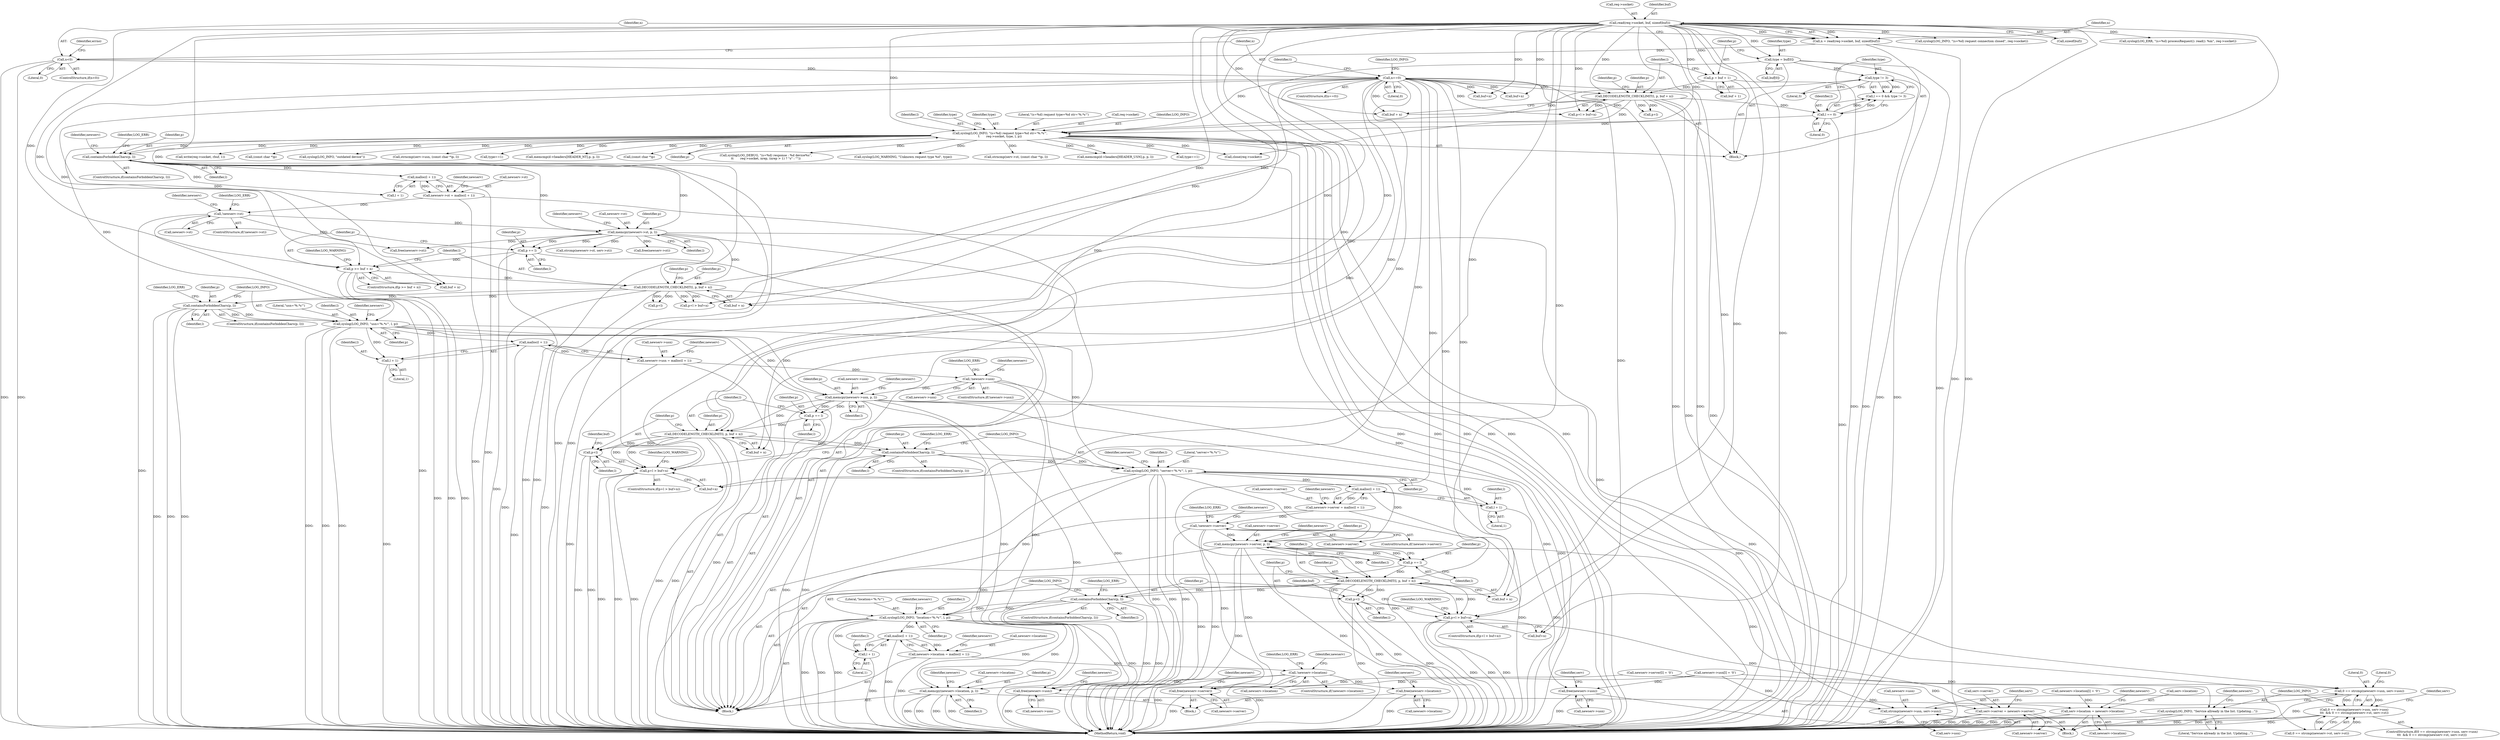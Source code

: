 digraph "0_miniupnp_140ee8d2204b383279f854802b27bdb41c1d5d1a@API" {
"1000737" [label="(Call,syslog(LOG_INFO, \"usn='%.*s'\", l, p))"];
"1000236" [label="(Call,syslog(LOG_INFO, \"(s=%d) request type=%d str='%.*s'\",\n\t       req->socket, type, l, p))"];
"1000146" [label="(Call,read(req->socket, buf, sizeof(buf)))"];
"1000194" [label="(Call,type = buf[0])"];
"1000228" [label="(Call,type != 3)"];
"1000225" [label="(Call,l == 0)"];
"1000204" [label="(Call,DECODELENGTH_CHECKLIMIT(l, p, buf + n))"];
"1000199" [label="(Call,p = buf + 1)"];
"1000179" [label="(Call,n==0)"];
"1000154" [label="(Call,n<0)"];
"1000144" [label="(Call,n = read(req->socket, buf, sizeof(buf)))"];
"1000729" [label="(Call,containsForbiddenChars(p, l))"];
"1000709" [label="(Call,DECODELENGTH_CHECKLIMIT(l, p, buf + n))"];
"1000682" [label="(Call,memcpy(newserv->st, p, l))"];
"1000673" [label="(Call,!newserv->st)"];
"1000664" [label="(Call,newserv->st = malloc(l + 1))"];
"1000668" [label="(Call,malloc(l + 1))"];
"1000656" [label="(Call,containsForbiddenChars(p, l))"];
"1000699" [label="(Call,p >= buf + n)"];
"1000695" [label="(Call,p += l)"];
"1000746" [label="(Call,malloc(l + 1))"];
"1000742" [label="(Call,newserv->usn = malloc(l + 1))"];
"1000751" [label="(Call,!newserv->usn)"];
"1000760" [label="(Call,memcpy(newserv->usn, p, l))"];
"1000773" [label="(Call,p += l)"];
"1000776" [label="(Call,DECODELENGTH_CHECKLIMIT(l, p, buf + n))"];
"1000783" [label="(Call,p+l > buf+n)"];
"1000784" [label="(Call,p+l)"];
"1000796" [label="(Call,containsForbiddenChars(p, l))"];
"1000804" [label="(Call,syslog(LOG_INFO, \"server='%.*s'\", l, p))"];
"1000813" [label="(Call,malloc(l + 1))"];
"1000809" [label="(Call,newserv->server = malloc(l + 1))"];
"1000818" [label="(Call,!newserv->server)"];
"1000827" [label="(Call,memcpy(newserv->server, p, l))"];
"1000840" [label="(Call,p += l)"];
"1000843" [label="(Call,DECODELENGTH_CHECKLIMIT(l, p, buf + n))"];
"1000850" [label="(Call,p+l > buf+n)"];
"1000851" [label="(Call,p+l)"];
"1000863" [label="(Call,containsForbiddenChars(p, l))"];
"1000871" [label="(Call,syslog(LOG_INFO, \"location='%.*s'\", l, p))"];
"1000880" [label="(Call,malloc(l + 1))"];
"1000876" [label="(Call,newserv->location = malloc(l + 1))"];
"1000885" [label="(Call,!newserv->location)"];
"1000894" [label="(Call,memcpy(newserv->location, p, l))"];
"1000969" [label="(Call,serv->location = newserv->location)"];
"1001035" [label="(Call,free(newserv->location))"];
"1000881" [label="(Call,l + 1)"];
"1000943" [label="(Call,syslog(LOG_INFO, \"Service allready in the list. Updating...\"))"];
"1000958" [label="(Call,serv->server = newserv->server)"];
"1001031" [label="(Call,free(newserv->server))"];
"1000814" [label="(Call,l + 1)"];
"1000924" [label="(Call,0 == strcmp(newserv->usn, serv->usn))"];
"1000923" [label="(Call,0 == strcmp(newserv->usn, serv->usn)\n\t\t\t  && 0 == strcmp(newserv->st, serv->st))"];
"1000926" [label="(Call,strcmp(newserv->usn, serv->usn))"];
"1000950" [label="(Call,free(newserv->usn))"];
"1001027" [label="(Call,free(newserv->usn))"];
"1000747" [label="(Call,l + 1)"];
"1000786" [label="(Identifier,l)"];
"1000224" [label="(Call,l == 0 && type != 3)"];
"1000204" [label="(Call,DECODELENGTH_CHECKLIMIT(l, p, buf + n))"];
"1000227" [label="(Literal,0)"];
"1000748" [label="(Identifier,l)"];
"1000827" [label="(Call,memcpy(newserv->server, p, l))"];
"1000226" [label="(Identifier,l)"];
"1000872" [label="(Identifier,LOG_INFO)"];
"1000668" [label="(Call,malloc(l + 1))"];
"1000926" [label="(Call,strcmp(newserv->usn, serv->usn))"];
"1000744" [label="(Identifier,newserv)"];
"1000967" [label="(Identifier,serv)"];
"1000706" [label="(Identifier,LOG_WARNING)"];
"1000810" [label="(Call,newserv->server)"];
"1001031" [label="(Call,free(newserv->server))"];
"1000881" [label="(Call,l + 1)"];
"1000959" [label="(Call,serv->server)"];
"1000760" [label="(Call,memcpy(newserv->usn, p, l))"];
"1001027" [label="(Call,free(newserv->usn))"];
"1000806" [label="(Literal,\"server='%.*s'\")"];
"1000757" [label="(Identifier,LOG_ERR)"];
"1000731" [label="(Identifier,l)"];
"1000970" [label="(Call,serv->location)"];
"1000958" [label="(Call,serv->server = newserv->server)"];
"1000738" [label="(Identifier,LOG_INFO)"];
"1000956" [label="(Identifier,serv)"];
"1000804" [label="(Call,syslog(LOG_INFO, \"server='%.*s'\", l, p))"];
"1000841" [label="(Identifier,p)"];
"1000854" [label="(Call,buf+n)"];
"1000815" [label="(Identifier,l)"];
"1000183" [label="(Call,syslog(LOG_INFO, \"(s=%d) request connection closed\", req->socket))"];
"1000948" [label="(Identifier,newserv)"];
"1000510" [label="(Call,type==1)"];
"1001003" [label="(Call,write(req->socket, rbuf, 1))"];
"1000805" [label="(Identifier,LOG_INFO)"];
"1000739" [label="(Literal,\"usn='%.*s'\")"];
"1000201" [label="(Call,buf + 1)"];
"1000710" [label="(Identifier,l)"];
"1000875" [label="(Identifier,p)"];
"1000962" [label="(Call,newserv->server)"];
"1000213" [label="(Identifier,p)"];
"1000675" [label="(Identifier,newserv)"];
"1000782" [label="(ControlStructure,if(p+l > buf+n))"];
"1000927" [label="(Call,newserv->usn)"];
"1000747" [label="(Call,l + 1)"];
"1000849" [label="(ControlStructure,if(p+l > buf+n))"];
"1000519" [label="(Call,(const char *)p)"];
"1000873" [label="(Literal,\"location='%.*s'\")"];
"1000900" [label="(Call,newserv->location[l] = '\0')"];
"1000180" [label="(Identifier,n)"];
"1000876" [label="(Call,newserv->location = malloc(l + 1))"];
"1000880" [label="(Call,malloc(l + 1))"];
"1000691" [label="(Identifier,newserv)"];
"1000225" [label="(Call,l == 0)"];
"1000824" [label="(Identifier,LOG_ERR)"];
"1000664" [label="(Call,newserv->st = malloc(l + 1))"];
"1000683" [label="(Call,newserv->st)"];
"1000836" [label="(Identifier,newserv)"];
"1000246" [label="(Identifier,type)"];
"1000179" [label="(Call,n==0)"];
"1000818" [label="(Call,!newserv->server)"];
"1000181" [label="(Literal,0)"];
"1000743" [label="(Call,newserv->usn)"];
"1000973" [label="(Call,newserv->location)"];
"1000935" [label="(Call,strcmp(newserv->st, serv->st))"];
"1000199" [label="(Call,p = buf + 1)"];
"1001023" [label="(Call,free(newserv->st))"];
"1000751" [label="(Call,!newserv->usn)"];
"1000813" [label="(Call,malloc(l + 1))"];
"1000700" [label="(Identifier,p)"];
"1000819" [label="(Call,newserv->server)"];
"1000116" [label="(Block,)"];
"1000752" [label="(Call,newserv->usn)"];
"1000679" [label="(Identifier,LOG_ERR)"];
"1000734" [label="(Identifier,LOG_ERR)"];
"1000878" [label="(Identifier,newserv)"];
"1000194" [label="(Call,type = buf[0])"];
"1000969" [label="(Call,serv->location = newserv->location)"];
"1000669" [label="(Call,l + 1)"];
"1000950" [label="(Call,free(newserv->usn))"];
"1000740" [label="(Identifier,l)"];
"1000682" [label="(Call,memcpy(newserv->st, p, l))"];
"1000769" [label="(Identifier,newserv)"];
"1000265" [label="(Call,syslog(LOG_INFO, \"outdated device\"))"];
"1000784" [label="(Call,p+l)"];
"1000885" [label="(Call,!newserv->location)"];
"1000816" [label="(Literal,1)"];
"1000850" [label="(Call,p+l > buf+n)"];
"1000859" [label="(Identifier,LOG_WARNING)"];
"1000832" [label="(Identifier,l)"];
"1000788" [label="(Identifier,buf)"];
"1000811" [label="(Identifier,newserv)"];
"1000884" [label="(ControlStructure,if(!newserv->location))"];
"1000829" [label="(Identifier,newserv)"];
"1000212" [label="(Call,p+l)"];
"1000230" [label="(Literal,3)"];
"1000191" [label="(Identifier,t)"];
"1000699" [label="(Call,p >= buf + n)"];
"1000943" [label="(Call,syslog(LOG_INFO, \"Service allready in the list. Updating...\"))"];
"1000922" [label="(ControlStructure,if(0 == strcmp(newserv->usn, serv->usn)\n\t\t\t  && 0 == strcmp(newserv->st, serv->st)))"];
"1000899" [label="(Identifier,l)"];
"1000930" [label="(Call,serv->usn)"];
"1001055" [label="(MethodReturn,void)"];
"1000144" [label="(Call,n = read(req->socket, buf, sizeof(buf)))"];
"1000229" [label="(Identifier,type)"];
"1000792" [label="(Identifier,LOG_WARNING)"];
"1000672" [label="(ControlStructure,if(!newserv->st))"];
"1000764" [label="(Identifier,p)"];
"1000831" [label="(Identifier,p)"];
"1000741" [label="(Identifier,p)"];
"1000242" [label="(Identifier,type)"];
"1000774" [label="(Identifier,p)"];
"1000843" [label="(Call,DECODELENGTH_CHECKLIMIT(l, p, buf + n))"];
"1000742" [label="(Call,newserv->usn = malloc(l + 1))"];
"1000886" [label="(Call,newserv->location)"];
"1001033" [label="(Identifier,newserv)"];
"1000228" [label="(Call,type != 3)"];
"1000846" [label="(Call,buf + n)"];
"1000530" [label="(Call,strncmp(serv->usn, (const char *)p, l))"];
"1000153" [label="(ControlStructure,if(n<0))"];
"1000883" [label="(Literal,1)"];
"1000656" [label="(Call,containsForbiddenChars(p, l))"];
"1000946" [label="(Call,free(newserv->st))"];
"1000154" [label="(Call,n<0)"];
"1000945" [label="(Literal,\"Service allready in the list. Updating...\")"];
"1001036" [label="(Call,newserv->location)"];
"1001037" [label="(Identifier,newserv)"];
"1000977" [label="(Identifier,newserv)"];
"1000779" [label="(Call,buf + n)"];
"1000865" [label="(Identifier,l)"];
"1000655" [label="(ControlStructure,if(containsForbiddenChars(p, l)))"];
"1000151" [label="(Call,sizeof(buf))"];
"1000903" [label="(Identifier,newserv)"];
"1000737" [label="(Call,syslog(LOG_INFO, \"usn='%.*s'\", l, p))"];
"1000761" [label="(Call,newserv->usn)"];
"1000161" [label="(Identifier,errno)"];
"1000718" [label="(Identifier,p)"];
"1000951" [label="(Call,newserv->usn)"];
"1000795" [label="(ControlStructure,if(containsForbiddenChars(p, l)))"];
"1000709" [label="(Call,DECODELENGTH_CHECKLIMIT(l, p, buf + n))"];
"1000864" [label="(Identifier,p)"];
"1000777" [label="(Identifier,l)"];
"1000891" [label="(Identifier,LOG_ERR)"];
"1000200" [label="(Identifier,p)"];
"1000184" [label="(Identifier,LOG_INFO)"];
"1000750" [label="(ControlStructure,if(!newserv->usn))"];
"1000309" [label="(Call,type==1)"];
"1000887" [label="(Identifier,newserv)"];
"1000195" [label="(Identifier,type)"];
"1000877" [label="(Call,newserv->location)"];
"1000934" [label="(Literal,0)"];
"1000730" [label="(Identifier,p)"];
"1000314" [label="(Call,memcmp(d->headers[HEADER_NT].p, p, l))"];
"1000155" [label="(Identifier,n)"];
"1000711" [label="(Identifier,p)"];
"1000728" [label="(ControlStructure,if(containsForbiddenChars(p, l)))"];
"1000809" [label="(Call,newserv->server = malloc(l + 1))"];
"1000942" [label="(Block,)"];
"1000534" [label="(Call,(const char *)p)"];
"1000746" [label="(Call,malloc(l + 1))"];
"1000695" [label="(Call,p += l)"];
"1000796" [label="(Call,containsForbiddenChars(p, l))"];
"1000765" [label="(Identifier,l)"];
"1000211" [label="(Call,p+l > buf+n)"];
"1000882" [label="(Identifier,l)"];
"1000814" [label="(Call,l + 1)"];
"1000844" [label="(Identifier,l)"];
"1000773" [label="(Call,p += l)"];
"1000687" [label="(Identifier,l)"];
"1000666" [label="(Identifier,newserv)"];
"1000244" [label="(Identifier,p)"];
"1000783" [label="(Call,p+l > buf+n)"];
"1000895" [label="(Call,newserv->location)"];
"1000762" [label="(Identifier,newserv)"];
"1000658" [label="(Identifier,l)"];
"1000808" [label="(Identifier,p)"];
"1000146" [label="(Call,read(req->socket, buf, sizeof(buf)))"];
"1000817" [label="(ControlStructure,if(!newserv->server))"];
"1000196" [label="(Call,buf[0])"];
"1000238" [label="(Literal,\"(s=%d) request type=%d str='%.*s'\")"];
"1000661" [label="(Identifier,LOG_ERR)"];
"1000665" [label="(Call,newserv->st)"];
"1000853" [label="(Identifier,l)"];
"1001022" [label="(Block,)"];
"1000833" [label="(Call,newserv->server[l] = '\0')"];
"1000147" [label="(Call,req->socket)"];
"1000842" [label="(Identifier,l)"];
"1000874" [label="(Identifier,l)"];
"1000684" [label="(Identifier,newserv)"];
"1000798" [label="(Identifier,l)"];
"1000896" [label="(Identifier,newserv)"];
"1000207" [label="(Call,buf + n)"];
"1000766" [label="(Call,newserv->usn[l] = '\0')"];
"1000603" [label="(Call,syslog(LOG_DEBUG, \"(s=%d) response : %d device%s\",\n\t\t       req->socket, nrep, (nrep > 1) ? \"s\" : \"\"))"];
"1000753" [label="(Identifier,newserv)"];
"1000992" [label="(Call,syslog(LOG_WARNING, \"Unknown request type %d\", type))"];
"1001044" [label="(Call,close(req->socket))"];
"1000239" [label="(Call,req->socket)"];
"1000156" [label="(Literal,0)"];
"1000696" [label="(Identifier,p)"];
"1000801" [label="(Identifier,LOG_ERR)"];
"1000923" [label="(Call,0 == strcmp(newserv->usn, serv->usn)\n\t\t\t  && 0 == strcmp(newserv->st, serv->st))"];
"1000150" [label="(Identifier,buf)"];
"1000863" [label="(Call,containsForbiddenChars(p, l))"];
"1000925" [label="(Literal,0)"];
"1000924" [label="(Call,0 == strcmp(newserv->usn, serv->usn))"];
"1000840" [label="(Call,p += l)"];
"1000807" [label="(Identifier,l)"];
"1000247" [label="(Block,)"];
"1000712" [label="(Call,buf + n)"];
"1000785" [label="(Identifier,p)"];
"1000851" [label="(Call,p+l)"];
"1000862" [label="(ControlStructure,if(containsForbiddenChars(p, l)))"];
"1001028" [label="(Call,newserv->usn)"];
"1000776" [label="(Call,DECODELENGTH_CHECKLIMIT(l, p, buf + n))"];
"1000686" [label="(Identifier,p)"];
"1000933" [label="(Call,0 == strcmp(newserv->st, serv->st))"];
"1000852" [label="(Identifier,p)"];
"1000145" [label="(Identifier,n)"];
"1000171" [label="(Call,syslog(LOG_ERR, \"(s=%d) processRequest(): read(): %m\", req->socket))"];
"1000871" [label="(Call,syslog(LOG_INFO, \"location='%.*s'\", l, p))"];
"1000868" [label="(Identifier,LOG_ERR)"];
"1001040" [label="(Identifier,newserv)"];
"1000178" [label="(ControlStructure,if(n==0))"];
"1000205" [label="(Identifier,l)"];
"1000944" [label="(Identifier,LOG_INFO)"];
"1000236" [label="(Call,syslog(LOG_INFO, \"(s=%d) request type=%d str='%.*s'\",\n\t       req->socket, type, l, p))"];
"1000515" [label="(Call,strncmp(serv->st, (const char *)p, l))"];
"1000674" [label="(Call,newserv->st)"];
"1000845" [label="(Identifier,p)"];
"1000775" [label="(Identifier,l)"];
"1000787" [label="(Call,buf+n)"];
"1000716" [label="(Call,p+l > buf+n)"];
"1000717" [label="(Call,p+l)"];
"1000749" [label="(Literal,1)"];
"1000898" [label="(Identifier,p)"];
"1000855" [label="(Identifier,buf)"];
"1000215" [label="(Call,buf+n)"];
"1000237" [label="(Identifier,LOG_INFO)"];
"1000206" [label="(Identifier,p)"];
"1000331" [label="(Call,memcmp(d->headers[HEADER_USN].p, p, l))"];
"1000915" [label="(Identifier,serv)"];
"1000698" [label="(ControlStructure,if(p >= buf + n))"];
"1000894" [label="(Call,memcpy(newserv->location, p, l))"];
"1000243" [label="(Identifier,l)"];
"1000820" [label="(Identifier,newserv)"];
"1000701" [label="(Call,buf + n)"];
"1000720" [label="(Call,buf+n)"];
"1000828" [label="(Call,newserv->server)"];
"1000673" [label="(Call,!newserv->st)"];
"1001035" [label="(Call,free(newserv->location))"];
"1001032" [label="(Call,newserv->server)"];
"1000697" [label="(Identifier,l)"];
"1000657" [label="(Identifier,p)"];
"1000778" [label="(Identifier,p)"];
"1000797" [label="(Identifier,p)"];
"1000729" [label="(Call,containsForbiddenChars(p, l))"];
"1000737" -> "1000247"  [label="AST: "];
"1000737" -> "1000741"  [label="CFG: "];
"1000738" -> "1000737"  [label="AST: "];
"1000739" -> "1000737"  [label="AST: "];
"1000740" -> "1000737"  [label="AST: "];
"1000741" -> "1000737"  [label="AST: "];
"1000744" -> "1000737"  [label="CFG: "];
"1000737" -> "1001055"  [label="DDG: "];
"1000737" -> "1001055"  [label="DDG: "];
"1000737" -> "1001055"  [label="DDG: "];
"1000236" -> "1000737"  [label="DDG: "];
"1000729" -> "1000737"  [label="DDG: "];
"1000729" -> "1000737"  [label="DDG: "];
"1000737" -> "1000746"  [label="DDG: "];
"1000737" -> "1000747"  [label="DDG: "];
"1000737" -> "1000760"  [label="DDG: "];
"1000737" -> "1000760"  [label="DDG: "];
"1000737" -> "1000804"  [label="DDG: "];
"1000236" -> "1000116"  [label="AST: "];
"1000236" -> "1000244"  [label="CFG: "];
"1000237" -> "1000236"  [label="AST: "];
"1000238" -> "1000236"  [label="AST: "];
"1000239" -> "1000236"  [label="AST: "];
"1000242" -> "1000236"  [label="AST: "];
"1000243" -> "1000236"  [label="AST: "];
"1000244" -> "1000236"  [label="AST: "];
"1000246" -> "1000236"  [label="CFG: "];
"1000236" -> "1001055"  [label="DDG: "];
"1000236" -> "1001055"  [label="DDG: "];
"1000236" -> "1001055"  [label="DDG: "];
"1000236" -> "1001055"  [label="DDG: "];
"1000236" -> "1001055"  [label="DDG: "];
"1000236" -> "1001055"  [label="DDG: "];
"1000146" -> "1000236"  [label="DDG: "];
"1000194" -> "1000236"  [label="DDG: "];
"1000228" -> "1000236"  [label="DDG: "];
"1000225" -> "1000236"  [label="DDG: "];
"1000204" -> "1000236"  [label="DDG: "];
"1000236" -> "1000265"  [label="DDG: "];
"1000236" -> "1000309"  [label="DDG: "];
"1000236" -> "1000314"  [label="DDG: "];
"1000236" -> "1000314"  [label="DDG: "];
"1000236" -> "1000331"  [label="DDG: "];
"1000236" -> "1000331"  [label="DDG: "];
"1000236" -> "1000510"  [label="DDG: "];
"1000236" -> "1000519"  [label="DDG: "];
"1000236" -> "1000515"  [label="DDG: "];
"1000236" -> "1000534"  [label="DDG: "];
"1000236" -> "1000530"  [label="DDG: "];
"1000236" -> "1000603"  [label="DDG: "];
"1000236" -> "1000656"  [label="DDG: "];
"1000236" -> "1000656"  [label="DDG: "];
"1000236" -> "1000992"  [label="DDG: "];
"1000236" -> "1001003"  [label="DDG: "];
"1000236" -> "1001044"  [label="DDG: "];
"1000146" -> "1000144"  [label="AST: "];
"1000146" -> "1000151"  [label="CFG: "];
"1000147" -> "1000146"  [label="AST: "];
"1000150" -> "1000146"  [label="AST: "];
"1000151" -> "1000146"  [label="AST: "];
"1000144" -> "1000146"  [label="CFG: "];
"1000146" -> "1001055"  [label="DDG: "];
"1000146" -> "1001055"  [label="DDG: "];
"1000146" -> "1000144"  [label="DDG: "];
"1000146" -> "1000144"  [label="DDG: "];
"1000146" -> "1000171"  [label="DDG: "];
"1000146" -> "1000183"  [label="DDG: "];
"1000146" -> "1000194"  [label="DDG: "];
"1000146" -> "1000199"  [label="DDG: "];
"1000146" -> "1000201"  [label="DDG: "];
"1000146" -> "1000204"  [label="DDG: "];
"1000146" -> "1000207"  [label="DDG: "];
"1000146" -> "1000211"  [label="DDG: "];
"1000146" -> "1000215"  [label="DDG: "];
"1000146" -> "1000699"  [label="DDG: "];
"1000146" -> "1000701"  [label="DDG: "];
"1000146" -> "1000709"  [label="DDG: "];
"1000146" -> "1000712"  [label="DDG: "];
"1000146" -> "1000716"  [label="DDG: "];
"1000146" -> "1000720"  [label="DDG: "];
"1000146" -> "1000776"  [label="DDG: "];
"1000146" -> "1000779"  [label="DDG: "];
"1000146" -> "1000783"  [label="DDG: "];
"1000146" -> "1000787"  [label="DDG: "];
"1000146" -> "1000843"  [label="DDG: "];
"1000146" -> "1000846"  [label="DDG: "];
"1000146" -> "1000850"  [label="DDG: "];
"1000146" -> "1000854"  [label="DDG: "];
"1000146" -> "1001044"  [label="DDG: "];
"1000194" -> "1000116"  [label="AST: "];
"1000194" -> "1000196"  [label="CFG: "];
"1000195" -> "1000194"  [label="AST: "];
"1000196" -> "1000194"  [label="AST: "];
"1000200" -> "1000194"  [label="CFG: "];
"1000194" -> "1001055"  [label="DDG: "];
"1000194" -> "1001055"  [label="DDG: "];
"1000194" -> "1000228"  [label="DDG: "];
"1000228" -> "1000224"  [label="AST: "];
"1000228" -> "1000230"  [label="CFG: "];
"1000229" -> "1000228"  [label="AST: "];
"1000230" -> "1000228"  [label="AST: "];
"1000224" -> "1000228"  [label="CFG: "];
"1000228" -> "1001055"  [label="DDG: "];
"1000228" -> "1000224"  [label="DDG: "];
"1000228" -> "1000224"  [label="DDG: "];
"1000225" -> "1000224"  [label="AST: "];
"1000225" -> "1000227"  [label="CFG: "];
"1000226" -> "1000225"  [label="AST: "];
"1000227" -> "1000225"  [label="AST: "];
"1000229" -> "1000225"  [label="CFG: "];
"1000224" -> "1000225"  [label="CFG: "];
"1000225" -> "1001055"  [label="DDG: "];
"1000225" -> "1000224"  [label="DDG: "];
"1000225" -> "1000224"  [label="DDG: "];
"1000204" -> "1000225"  [label="DDG: "];
"1000204" -> "1000116"  [label="AST: "];
"1000204" -> "1000207"  [label="CFG: "];
"1000205" -> "1000204"  [label="AST: "];
"1000206" -> "1000204"  [label="AST: "];
"1000207" -> "1000204"  [label="AST: "];
"1000213" -> "1000204"  [label="CFG: "];
"1000204" -> "1001055"  [label="DDG: "];
"1000204" -> "1001055"  [label="DDG: "];
"1000199" -> "1000204"  [label="DDG: "];
"1000179" -> "1000204"  [label="DDG: "];
"1000204" -> "1000211"  [label="DDG: "];
"1000204" -> "1000211"  [label="DDG: "];
"1000204" -> "1000212"  [label="DDG: "];
"1000204" -> "1000212"  [label="DDG: "];
"1000199" -> "1000116"  [label="AST: "];
"1000199" -> "1000201"  [label="CFG: "];
"1000200" -> "1000199"  [label="AST: "];
"1000201" -> "1000199"  [label="AST: "];
"1000205" -> "1000199"  [label="CFG: "];
"1000199" -> "1001055"  [label="DDG: "];
"1000179" -> "1000178"  [label="AST: "];
"1000179" -> "1000181"  [label="CFG: "];
"1000180" -> "1000179"  [label="AST: "];
"1000181" -> "1000179"  [label="AST: "];
"1000184" -> "1000179"  [label="CFG: "];
"1000191" -> "1000179"  [label="CFG: "];
"1000179" -> "1001055"  [label="DDG: "];
"1000179" -> "1001055"  [label="DDG: "];
"1000154" -> "1000179"  [label="DDG: "];
"1000179" -> "1000207"  [label="DDG: "];
"1000179" -> "1000211"  [label="DDG: "];
"1000179" -> "1000215"  [label="DDG: "];
"1000179" -> "1000699"  [label="DDG: "];
"1000179" -> "1000701"  [label="DDG: "];
"1000179" -> "1000709"  [label="DDG: "];
"1000179" -> "1000712"  [label="DDG: "];
"1000179" -> "1000716"  [label="DDG: "];
"1000179" -> "1000720"  [label="DDG: "];
"1000179" -> "1000776"  [label="DDG: "];
"1000179" -> "1000779"  [label="DDG: "];
"1000179" -> "1000783"  [label="DDG: "];
"1000179" -> "1000787"  [label="DDG: "];
"1000179" -> "1000843"  [label="DDG: "];
"1000179" -> "1000846"  [label="DDG: "];
"1000179" -> "1000850"  [label="DDG: "];
"1000179" -> "1000854"  [label="DDG: "];
"1000154" -> "1000153"  [label="AST: "];
"1000154" -> "1000156"  [label="CFG: "];
"1000155" -> "1000154"  [label="AST: "];
"1000156" -> "1000154"  [label="AST: "];
"1000161" -> "1000154"  [label="CFG: "];
"1000180" -> "1000154"  [label="CFG: "];
"1000154" -> "1001055"  [label="DDG: "];
"1000154" -> "1001055"  [label="DDG: "];
"1000144" -> "1000154"  [label="DDG: "];
"1000144" -> "1000116"  [label="AST: "];
"1000145" -> "1000144"  [label="AST: "];
"1000155" -> "1000144"  [label="CFG: "];
"1000144" -> "1001055"  [label="DDG: "];
"1000729" -> "1000728"  [label="AST: "];
"1000729" -> "1000731"  [label="CFG: "];
"1000730" -> "1000729"  [label="AST: "];
"1000731" -> "1000729"  [label="AST: "];
"1000734" -> "1000729"  [label="CFG: "];
"1000738" -> "1000729"  [label="CFG: "];
"1000729" -> "1001055"  [label="DDG: "];
"1000729" -> "1001055"  [label="DDG: "];
"1000729" -> "1001055"  [label="DDG: "];
"1000709" -> "1000729"  [label="DDG: "];
"1000709" -> "1000729"  [label="DDG: "];
"1000709" -> "1000247"  [label="AST: "];
"1000709" -> "1000712"  [label="CFG: "];
"1000710" -> "1000709"  [label="AST: "];
"1000711" -> "1000709"  [label="AST: "];
"1000712" -> "1000709"  [label="AST: "];
"1000718" -> "1000709"  [label="CFG: "];
"1000709" -> "1001055"  [label="DDG: "];
"1000709" -> "1001055"  [label="DDG: "];
"1000682" -> "1000709"  [label="DDG: "];
"1000699" -> "1000709"  [label="DDG: "];
"1000709" -> "1000716"  [label="DDG: "];
"1000709" -> "1000716"  [label="DDG: "];
"1000709" -> "1000717"  [label="DDG: "];
"1000709" -> "1000717"  [label="DDG: "];
"1000682" -> "1000247"  [label="AST: "];
"1000682" -> "1000687"  [label="CFG: "];
"1000683" -> "1000682"  [label="AST: "];
"1000686" -> "1000682"  [label="AST: "];
"1000687" -> "1000682"  [label="AST: "];
"1000691" -> "1000682"  [label="CFG: "];
"1000682" -> "1001055"  [label="DDG: "];
"1000682" -> "1001055"  [label="DDG: "];
"1000673" -> "1000682"  [label="DDG: "];
"1000656" -> "1000682"  [label="DDG: "];
"1000656" -> "1000682"  [label="DDG: "];
"1000682" -> "1000695"  [label="DDG: "];
"1000682" -> "1000695"  [label="DDG: "];
"1000682" -> "1000933"  [label="DDG: "];
"1000682" -> "1000935"  [label="DDG: "];
"1000682" -> "1000946"  [label="DDG: "];
"1000682" -> "1001023"  [label="DDG: "];
"1000673" -> "1000672"  [label="AST: "];
"1000673" -> "1000674"  [label="CFG: "];
"1000674" -> "1000673"  [label="AST: "];
"1000679" -> "1000673"  [label="CFG: "];
"1000684" -> "1000673"  [label="CFG: "];
"1000673" -> "1001055"  [label="DDG: "];
"1000673" -> "1001055"  [label="DDG: "];
"1000664" -> "1000673"  [label="DDG: "];
"1000673" -> "1001023"  [label="DDG: "];
"1000664" -> "1000247"  [label="AST: "];
"1000664" -> "1000668"  [label="CFG: "];
"1000665" -> "1000664"  [label="AST: "];
"1000668" -> "1000664"  [label="AST: "];
"1000675" -> "1000664"  [label="CFG: "];
"1000664" -> "1001055"  [label="DDG: "];
"1000668" -> "1000664"  [label="DDG: "];
"1000668" -> "1000669"  [label="CFG: "];
"1000669" -> "1000668"  [label="AST: "];
"1000668" -> "1001055"  [label="DDG: "];
"1000656" -> "1000668"  [label="DDG: "];
"1000656" -> "1000655"  [label="AST: "];
"1000656" -> "1000658"  [label="CFG: "];
"1000657" -> "1000656"  [label="AST: "];
"1000658" -> "1000656"  [label="AST: "];
"1000661" -> "1000656"  [label="CFG: "];
"1000666" -> "1000656"  [label="CFG: "];
"1000656" -> "1001055"  [label="DDG: "];
"1000656" -> "1001055"  [label="DDG: "];
"1000656" -> "1001055"  [label="DDG: "];
"1000656" -> "1000669"  [label="DDG: "];
"1000699" -> "1000698"  [label="AST: "];
"1000699" -> "1000701"  [label="CFG: "];
"1000700" -> "1000699"  [label="AST: "];
"1000701" -> "1000699"  [label="AST: "];
"1000706" -> "1000699"  [label="CFG: "];
"1000710" -> "1000699"  [label="CFG: "];
"1000699" -> "1001055"  [label="DDG: "];
"1000699" -> "1001055"  [label="DDG: "];
"1000699" -> "1001055"  [label="DDG: "];
"1000695" -> "1000699"  [label="DDG: "];
"1000695" -> "1000247"  [label="AST: "];
"1000695" -> "1000697"  [label="CFG: "];
"1000696" -> "1000695"  [label="AST: "];
"1000697" -> "1000695"  [label="AST: "];
"1000700" -> "1000695"  [label="CFG: "];
"1000695" -> "1001055"  [label="DDG: "];
"1000746" -> "1000742"  [label="AST: "];
"1000746" -> "1000747"  [label="CFG: "];
"1000747" -> "1000746"  [label="AST: "];
"1000742" -> "1000746"  [label="CFG: "];
"1000746" -> "1001055"  [label="DDG: "];
"1000746" -> "1000742"  [label="DDG: "];
"1000742" -> "1000247"  [label="AST: "];
"1000743" -> "1000742"  [label="AST: "];
"1000753" -> "1000742"  [label="CFG: "];
"1000742" -> "1001055"  [label="DDG: "];
"1000742" -> "1000751"  [label="DDG: "];
"1000751" -> "1000750"  [label="AST: "];
"1000751" -> "1000752"  [label="CFG: "];
"1000752" -> "1000751"  [label="AST: "];
"1000757" -> "1000751"  [label="CFG: "];
"1000762" -> "1000751"  [label="CFG: "];
"1000751" -> "1001055"  [label="DDG: "];
"1000751" -> "1001055"  [label="DDG: "];
"1000751" -> "1000760"  [label="DDG: "];
"1000751" -> "1001027"  [label="DDG: "];
"1000760" -> "1000247"  [label="AST: "];
"1000760" -> "1000765"  [label="CFG: "];
"1000761" -> "1000760"  [label="AST: "];
"1000764" -> "1000760"  [label="AST: "];
"1000765" -> "1000760"  [label="AST: "];
"1000769" -> "1000760"  [label="CFG: "];
"1000760" -> "1001055"  [label="DDG: "];
"1000760" -> "1001055"  [label="DDG: "];
"1000760" -> "1000773"  [label="DDG: "];
"1000760" -> "1000773"  [label="DDG: "];
"1000760" -> "1000776"  [label="DDG: "];
"1000760" -> "1000924"  [label="DDG: "];
"1000760" -> "1000926"  [label="DDG: "];
"1000760" -> "1000950"  [label="DDG: "];
"1000760" -> "1001027"  [label="DDG: "];
"1000773" -> "1000247"  [label="AST: "];
"1000773" -> "1000775"  [label="CFG: "];
"1000774" -> "1000773"  [label="AST: "];
"1000775" -> "1000773"  [label="AST: "];
"1000777" -> "1000773"  [label="CFG: "];
"1000773" -> "1000776"  [label="DDG: "];
"1000776" -> "1000247"  [label="AST: "];
"1000776" -> "1000779"  [label="CFG: "];
"1000777" -> "1000776"  [label="AST: "];
"1000778" -> "1000776"  [label="AST: "];
"1000779" -> "1000776"  [label="AST: "];
"1000785" -> "1000776"  [label="CFG: "];
"1000776" -> "1001055"  [label="DDG: "];
"1000776" -> "1001055"  [label="DDG: "];
"1000776" -> "1000783"  [label="DDG: "];
"1000776" -> "1000783"  [label="DDG: "];
"1000776" -> "1000784"  [label="DDG: "];
"1000776" -> "1000784"  [label="DDG: "];
"1000776" -> "1000796"  [label="DDG: "];
"1000776" -> "1000796"  [label="DDG: "];
"1000783" -> "1000782"  [label="AST: "];
"1000783" -> "1000787"  [label="CFG: "];
"1000784" -> "1000783"  [label="AST: "];
"1000787" -> "1000783"  [label="AST: "];
"1000792" -> "1000783"  [label="CFG: "];
"1000797" -> "1000783"  [label="CFG: "];
"1000783" -> "1001055"  [label="DDG: "];
"1000783" -> "1001055"  [label="DDG: "];
"1000783" -> "1001055"  [label="DDG: "];
"1000784" -> "1000786"  [label="CFG: "];
"1000785" -> "1000784"  [label="AST: "];
"1000786" -> "1000784"  [label="AST: "];
"1000788" -> "1000784"  [label="CFG: "];
"1000784" -> "1001055"  [label="DDG: "];
"1000784" -> "1001055"  [label="DDG: "];
"1000796" -> "1000795"  [label="AST: "];
"1000796" -> "1000798"  [label="CFG: "];
"1000797" -> "1000796"  [label="AST: "];
"1000798" -> "1000796"  [label="AST: "];
"1000801" -> "1000796"  [label="CFG: "];
"1000805" -> "1000796"  [label="CFG: "];
"1000796" -> "1001055"  [label="DDG: "];
"1000796" -> "1001055"  [label="DDG: "];
"1000796" -> "1001055"  [label="DDG: "];
"1000796" -> "1000804"  [label="DDG: "];
"1000796" -> "1000804"  [label="DDG: "];
"1000804" -> "1000247"  [label="AST: "];
"1000804" -> "1000808"  [label="CFG: "];
"1000805" -> "1000804"  [label="AST: "];
"1000806" -> "1000804"  [label="AST: "];
"1000807" -> "1000804"  [label="AST: "];
"1000808" -> "1000804"  [label="AST: "];
"1000811" -> "1000804"  [label="CFG: "];
"1000804" -> "1001055"  [label="DDG: "];
"1000804" -> "1001055"  [label="DDG: "];
"1000804" -> "1001055"  [label="DDG: "];
"1000804" -> "1000813"  [label="DDG: "];
"1000804" -> "1000814"  [label="DDG: "];
"1000804" -> "1000827"  [label="DDG: "];
"1000804" -> "1000827"  [label="DDG: "];
"1000804" -> "1000871"  [label="DDG: "];
"1000813" -> "1000809"  [label="AST: "];
"1000813" -> "1000814"  [label="CFG: "];
"1000814" -> "1000813"  [label="AST: "];
"1000809" -> "1000813"  [label="CFG: "];
"1000813" -> "1001055"  [label="DDG: "];
"1000813" -> "1000809"  [label="DDG: "];
"1000809" -> "1000247"  [label="AST: "];
"1000810" -> "1000809"  [label="AST: "];
"1000820" -> "1000809"  [label="CFG: "];
"1000809" -> "1001055"  [label="DDG: "];
"1000809" -> "1000818"  [label="DDG: "];
"1000818" -> "1000817"  [label="AST: "];
"1000818" -> "1000819"  [label="CFG: "];
"1000819" -> "1000818"  [label="AST: "];
"1000824" -> "1000818"  [label="CFG: "];
"1000829" -> "1000818"  [label="CFG: "];
"1000818" -> "1001055"  [label="DDG: "];
"1000818" -> "1001055"  [label="DDG: "];
"1000818" -> "1000827"  [label="DDG: "];
"1000818" -> "1001031"  [label="DDG: "];
"1000827" -> "1000247"  [label="AST: "];
"1000827" -> "1000832"  [label="CFG: "];
"1000828" -> "1000827"  [label="AST: "];
"1000831" -> "1000827"  [label="AST: "];
"1000832" -> "1000827"  [label="AST: "];
"1000836" -> "1000827"  [label="CFG: "];
"1000827" -> "1001055"  [label="DDG: "];
"1000827" -> "1001055"  [label="DDG: "];
"1000827" -> "1000840"  [label="DDG: "];
"1000827" -> "1000840"  [label="DDG: "];
"1000827" -> "1000843"  [label="DDG: "];
"1000827" -> "1000958"  [label="DDG: "];
"1000827" -> "1001031"  [label="DDG: "];
"1000840" -> "1000247"  [label="AST: "];
"1000840" -> "1000842"  [label="CFG: "];
"1000841" -> "1000840"  [label="AST: "];
"1000842" -> "1000840"  [label="AST: "];
"1000844" -> "1000840"  [label="CFG: "];
"1000840" -> "1000843"  [label="DDG: "];
"1000843" -> "1000247"  [label="AST: "];
"1000843" -> "1000846"  [label="CFG: "];
"1000844" -> "1000843"  [label="AST: "];
"1000845" -> "1000843"  [label="AST: "];
"1000846" -> "1000843"  [label="AST: "];
"1000852" -> "1000843"  [label="CFG: "];
"1000843" -> "1001055"  [label="DDG: "];
"1000843" -> "1001055"  [label="DDG: "];
"1000843" -> "1000850"  [label="DDG: "];
"1000843" -> "1000850"  [label="DDG: "];
"1000843" -> "1000851"  [label="DDG: "];
"1000843" -> "1000851"  [label="DDG: "];
"1000843" -> "1000863"  [label="DDG: "];
"1000843" -> "1000863"  [label="DDG: "];
"1000850" -> "1000849"  [label="AST: "];
"1000850" -> "1000854"  [label="CFG: "];
"1000851" -> "1000850"  [label="AST: "];
"1000854" -> "1000850"  [label="AST: "];
"1000859" -> "1000850"  [label="CFG: "];
"1000864" -> "1000850"  [label="CFG: "];
"1000850" -> "1001055"  [label="DDG: "];
"1000850" -> "1001055"  [label="DDG: "];
"1000850" -> "1001055"  [label="DDG: "];
"1000851" -> "1000853"  [label="CFG: "];
"1000852" -> "1000851"  [label="AST: "];
"1000853" -> "1000851"  [label="AST: "];
"1000855" -> "1000851"  [label="CFG: "];
"1000851" -> "1001055"  [label="DDG: "];
"1000851" -> "1001055"  [label="DDG: "];
"1000863" -> "1000862"  [label="AST: "];
"1000863" -> "1000865"  [label="CFG: "];
"1000864" -> "1000863"  [label="AST: "];
"1000865" -> "1000863"  [label="AST: "];
"1000868" -> "1000863"  [label="CFG: "];
"1000872" -> "1000863"  [label="CFG: "];
"1000863" -> "1001055"  [label="DDG: "];
"1000863" -> "1001055"  [label="DDG: "];
"1000863" -> "1001055"  [label="DDG: "];
"1000863" -> "1000871"  [label="DDG: "];
"1000863" -> "1000871"  [label="DDG: "];
"1000871" -> "1000247"  [label="AST: "];
"1000871" -> "1000875"  [label="CFG: "];
"1000872" -> "1000871"  [label="AST: "];
"1000873" -> "1000871"  [label="AST: "];
"1000874" -> "1000871"  [label="AST: "];
"1000875" -> "1000871"  [label="AST: "];
"1000878" -> "1000871"  [label="CFG: "];
"1000871" -> "1001055"  [label="DDG: "];
"1000871" -> "1001055"  [label="DDG: "];
"1000871" -> "1001055"  [label="DDG: "];
"1000871" -> "1000880"  [label="DDG: "];
"1000871" -> "1000881"  [label="DDG: "];
"1000871" -> "1000894"  [label="DDG: "];
"1000871" -> "1000894"  [label="DDG: "];
"1000871" -> "1000943"  [label="DDG: "];
"1000880" -> "1000876"  [label="AST: "];
"1000880" -> "1000881"  [label="CFG: "];
"1000881" -> "1000880"  [label="AST: "];
"1000876" -> "1000880"  [label="CFG: "];
"1000880" -> "1001055"  [label="DDG: "];
"1000880" -> "1000876"  [label="DDG: "];
"1000876" -> "1000247"  [label="AST: "];
"1000877" -> "1000876"  [label="AST: "];
"1000887" -> "1000876"  [label="CFG: "];
"1000876" -> "1001055"  [label="DDG: "];
"1000876" -> "1000885"  [label="DDG: "];
"1000885" -> "1000884"  [label="AST: "];
"1000885" -> "1000886"  [label="CFG: "];
"1000886" -> "1000885"  [label="AST: "];
"1000891" -> "1000885"  [label="CFG: "];
"1000896" -> "1000885"  [label="CFG: "];
"1000885" -> "1001055"  [label="DDG: "];
"1000885" -> "1001055"  [label="DDG: "];
"1000885" -> "1000894"  [label="DDG: "];
"1000885" -> "1001035"  [label="DDG: "];
"1000894" -> "1000247"  [label="AST: "];
"1000894" -> "1000899"  [label="CFG: "];
"1000895" -> "1000894"  [label="AST: "];
"1000898" -> "1000894"  [label="AST: "];
"1000899" -> "1000894"  [label="AST: "];
"1000903" -> "1000894"  [label="CFG: "];
"1000894" -> "1001055"  [label="DDG: "];
"1000894" -> "1001055"  [label="DDG: "];
"1000894" -> "1001055"  [label="DDG: "];
"1000894" -> "1001055"  [label="DDG: "];
"1000894" -> "1000969"  [label="DDG: "];
"1000969" -> "1000942"  [label="AST: "];
"1000969" -> "1000973"  [label="CFG: "];
"1000970" -> "1000969"  [label="AST: "];
"1000973" -> "1000969"  [label="AST: "];
"1000977" -> "1000969"  [label="CFG: "];
"1000969" -> "1001055"  [label="DDG: "];
"1000969" -> "1001055"  [label="DDG: "];
"1000900" -> "1000969"  [label="DDG: "];
"1001035" -> "1001022"  [label="AST: "];
"1001035" -> "1001036"  [label="CFG: "];
"1001036" -> "1001035"  [label="AST: "];
"1001040" -> "1001035"  [label="CFG: "];
"1001035" -> "1001055"  [label="DDG: "];
"1000881" -> "1000883"  [label="CFG: "];
"1000882" -> "1000881"  [label="AST: "];
"1000883" -> "1000881"  [label="AST: "];
"1000881" -> "1001055"  [label="DDG: "];
"1000943" -> "1000942"  [label="AST: "];
"1000943" -> "1000945"  [label="CFG: "];
"1000944" -> "1000943"  [label="AST: "];
"1000945" -> "1000943"  [label="AST: "];
"1000948" -> "1000943"  [label="CFG: "];
"1000943" -> "1001055"  [label="DDG: "];
"1000943" -> "1001055"  [label="DDG: "];
"1000958" -> "1000942"  [label="AST: "];
"1000958" -> "1000962"  [label="CFG: "];
"1000959" -> "1000958"  [label="AST: "];
"1000962" -> "1000958"  [label="AST: "];
"1000967" -> "1000958"  [label="CFG: "];
"1000958" -> "1001055"  [label="DDG: "];
"1000958" -> "1001055"  [label="DDG: "];
"1000833" -> "1000958"  [label="DDG: "];
"1001031" -> "1001022"  [label="AST: "];
"1001031" -> "1001032"  [label="CFG: "];
"1001032" -> "1001031"  [label="AST: "];
"1001037" -> "1001031"  [label="CFG: "];
"1001031" -> "1001055"  [label="DDG: "];
"1000833" -> "1001031"  [label="DDG: "];
"1000814" -> "1000816"  [label="CFG: "];
"1000815" -> "1000814"  [label="AST: "];
"1000816" -> "1000814"  [label="AST: "];
"1000814" -> "1001055"  [label="DDG: "];
"1000924" -> "1000923"  [label="AST: "];
"1000924" -> "1000926"  [label="CFG: "];
"1000925" -> "1000924"  [label="AST: "];
"1000926" -> "1000924"  [label="AST: "];
"1000934" -> "1000924"  [label="CFG: "];
"1000923" -> "1000924"  [label="CFG: "];
"1000924" -> "1001055"  [label="DDG: "];
"1000924" -> "1000923"  [label="DDG: "];
"1000924" -> "1000923"  [label="DDG: "];
"1000766" -> "1000924"  [label="DDG: "];
"1000923" -> "1000922"  [label="AST: "];
"1000923" -> "1000933"  [label="CFG: "];
"1000933" -> "1000923"  [label="AST: "];
"1000944" -> "1000923"  [label="CFG: "];
"1000915" -> "1000923"  [label="CFG: "];
"1000923" -> "1001055"  [label="DDG: "];
"1000923" -> "1001055"  [label="DDG: "];
"1000923" -> "1001055"  [label="DDG: "];
"1000933" -> "1000923"  [label="DDG: "];
"1000933" -> "1000923"  [label="DDG: "];
"1000926" -> "1000930"  [label="CFG: "];
"1000927" -> "1000926"  [label="AST: "];
"1000930" -> "1000926"  [label="AST: "];
"1000926" -> "1001055"  [label="DDG: "];
"1000926" -> "1001055"  [label="DDG: "];
"1000766" -> "1000926"  [label="DDG: "];
"1000950" -> "1000942"  [label="AST: "];
"1000950" -> "1000951"  [label="CFG: "];
"1000951" -> "1000950"  [label="AST: "];
"1000956" -> "1000950"  [label="CFG: "];
"1000950" -> "1001055"  [label="DDG: "];
"1000766" -> "1000950"  [label="DDG: "];
"1001027" -> "1001022"  [label="AST: "];
"1001027" -> "1001028"  [label="CFG: "];
"1001028" -> "1001027"  [label="AST: "];
"1001033" -> "1001027"  [label="CFG: "];
"1001027" -> "1001055"  [label="DDG: "];
"1000766" -> "1001027"  [label="DDG: "];
"1000747" -> "1000749"  [label="CFG: "];
"1000748" -> "1000747"  [label="AST: "];
"1000749" -> "1000747"  [label="AST: "];
"1000747" -> "1001055"  [label="DDG: "];
}

